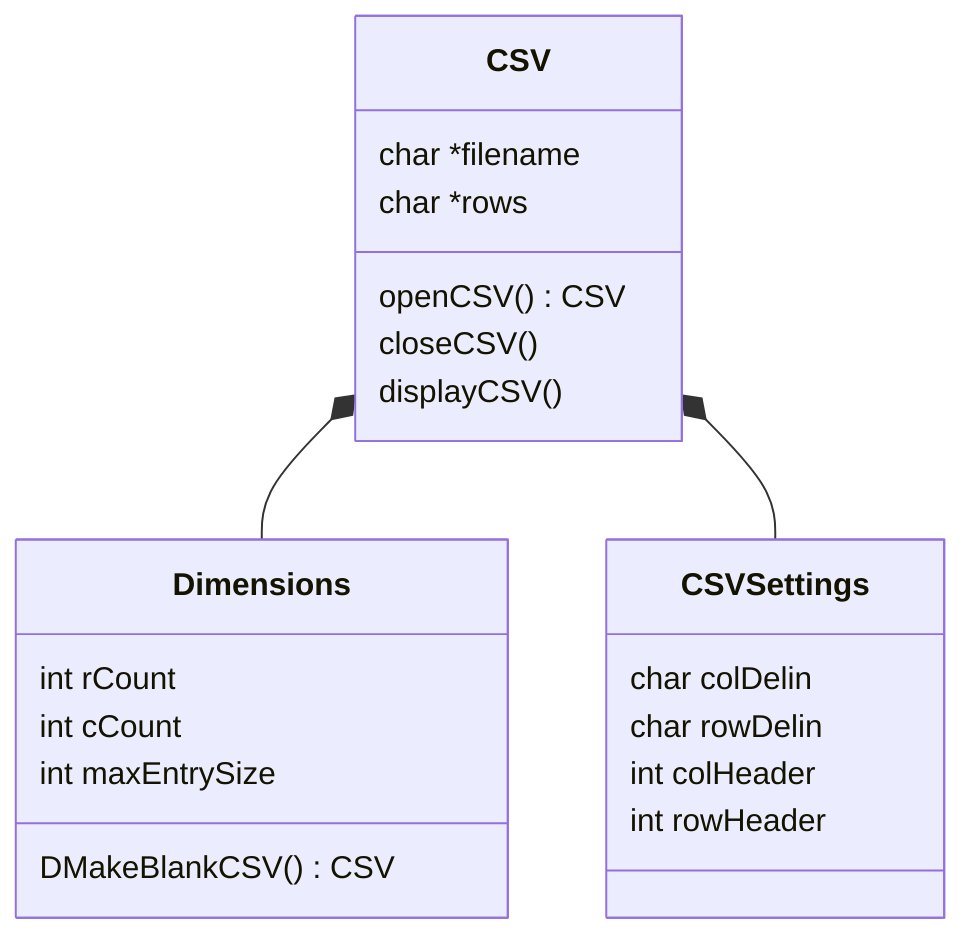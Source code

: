 classDiagram
    %%I am just testing out various markdown things
    %%A class diagram is unfit for this project
    CSV *-- Dimensions
    CSV *-- CSVSettings
    CSV : char *filename
    CSV : char *rows
    CSV: openCSV() CSV
    CSV: closeCSV()
    CSV: displayCSV()

    class Dimensions{
        DMakeBlankCSV() CSV
        int rCount
        int cCount
        int maxEntrySize
    }
    class CSVSettings{
        char colDelin
        char rowDelin
        int colHeader
        int rowHeader
    }